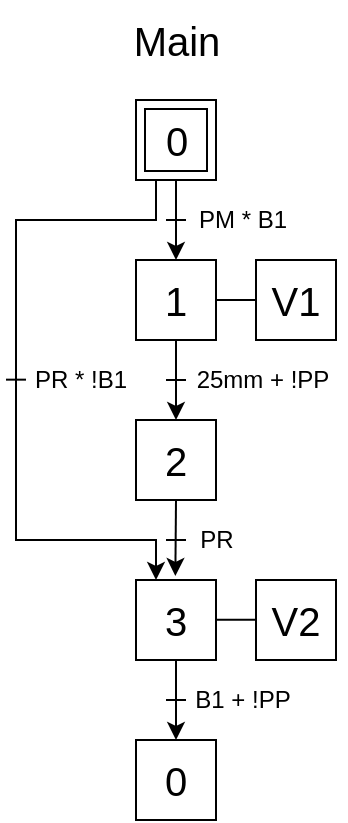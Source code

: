 <mxfile version="22.1.2" type="device">
  <diagram name="Página-1" id="8AGlXTyf6qhKJLY7l6IQ">
    <mxGraphModel dx="264" dy="412" grid="1" gridSize="5" guides="1" tooltips="1" connect="1" arrows="1" fold="1" page="1" pageScale="1" pageWidth="827" pageHeight="1169" math="0" shadow="0">
      <root>
        <mxCell id="0" />
        <mxCell id="1" parent="0" />
        <mxCell id="HCZACGInt_wmzSHM1FGN-8" style="edgeStyle=orthogonalEdgeStyle;rounded=0;orthogonalLoop=1;jettySize=auto;html=1;exitX=0.5;exitY=1;exitDx=0;exitDy=0;entryX=0.5;entryY=0;entryDx=0;entryDy=0;" parent="1" source="HCZACGInt_wmzSHM1FGN-1" target="HCZACGInt_wmzSHM1FGN-4" edge="1">
          <mxGeometry relative="1" as="geometry" />
        </mxCell>
        <mxCell id="cw-4n0ESMkhcPqiXAh8_-47" style="edgeStyle=orthogonalEdgeStyle;rounded=0;orthogonalLoop=1;jettySize=auto;html=1;exitX=0.25;exitY=1;exitDx=0;exitDy=0;entryX=0.25;entryY=0;entryDx=0;entryDy=0;" edge="1" parent="1" source="HCZACGInt_wmzSHM1FGN-1" target="HCZACGInt_wmzSHM1FGN-6">
          <mxGeometry relative="1" as="geometry">
            <Array as="points">
              <mxPoint x="370" y="220" />
              <mxPoint x="300" y="220" />
              <mxPoint x="300" y="380" />
              <mxPoint x="370" y="380" />
            </Array>
          </mxGeometry>
        </mxCell>
        <mxCell id="HCZACGInt_wmzSHM1FGN-1" value="" style="whiteSpace=wrap;html=1;aspect=fixed;" parent="1" vertex="1">
          <mxGeometry x="360" y="160" width="40" height="40" as="geometry" />
        </mxCell>
        <mxCell id="HCZACGInt_wmzSHM1FGN-2" value="0" style="whiteSpace=wrap;html=1;aspect=fixed;fontSize=20;" parent="1" vertex="1">
          <mxGeometry x="364.5" y="164.5" width="31" height="31" as="geometry" />
        </mxCell>
        <mxCell id="HCZACGInt_wmzSHM1FGN-9" style="edgeStyle=orthogonalEdgeStyle;rounded=0;orthogonalLoop=1;jettySize=auto;html=1;exitX=0.5;exitY=1;exitDx=0;exitDy=0;entryX=0.5;entryY=0;entryDx=0;entryDy=0;" parent="1" source="HCZACGInt_wmzSHM1FGN-4" target="HCZACGInt_wmzSHM1FGN-5" edge="1">
          <mxGeometry relative="1" as="geometry" />
        </mxCell>
        <mxCell id="HCZACGInt_wmzSHM1FGN-4" value="1" style="whiteSpace=wrap;html=1;aspect=fixed;fontSize=20;" parent="1" vertex="1">
          <mxGeometry x="360" y="240" width="40" height="40" as="geometry" />
        </mxCell>
        <mxCell id="HCZACGInt_wmzSHM1FGN-5" value="2" style="whiteSpace=wrap;html=1;aspect=fixed;fontSize=20;horizontal=1;" parent="1" vertex="1">
          <mxGeometry x="360" y="320" width="40" height="40" as="geometry" />
        </mxCell>
        <mxCell id="HCZACGInt_wmzSHM1FGN-23" style="edgeStyle=orthogonalEdgeStyle;rounded=0;orthogonalLoop=1;jettySize=auto;html=1;exitX=0.5;exitY=1;exitDx=0;exitDy=0;entryX=0.5;entryY=0;entryDx=0;entryDy=0;" parent="1" source="HCZACGInt_wmzSHM1FGN-6" target="HCZACGInt_wmzSHM1FGN-20" edge="1">
          <mxGeometry relative="1" as="geometry" />
        </mxCell>
        <mxCell id="HCZACGInt_wmzSHM1FGN-6" value="&lt;font style=&quot;font-size: 20px;&quot;&gt;3&lt;/font&gt;" style="whiteSpace=wrap;html=1;aspect=fixed;" parent="1" vertex="1">
          <mxGeometry x="360" y="400" width="40" height="40" as="geometry" />
        </mxCell>
        <mxCell id="HCZACGInt_wmzSHM1FGN-10" style="edgeStyle=orthogonalEdgeStyle;rounded=0;orthogonalLoop=1;jettySize=auto;html=1;exitX=0.5;exitY=1;exitDx=0;exitDy=0;entryX=0.492;entryY=-0.05;entryDx=0;entryDy=0;entryPerimeter=0;" parent="1" source="HCZACGInt_wmzSHM1FGN-5" target="HCZACGInt_wmzSHM1FGN-6" edge="1">
          <mxGeometry relative="1" as="geometry" />
        </mxCell>
        <mxCell id="HCZACGInt_wmzSHM1FGN-12" value="&lt;font style=&quot;font-size: 20px;&quot;&gt;V1&lt;/font&gt;" style="rounded=0;whiteSpace=wrap;html=1;" parent="1" vertex="1">
          <mxGeometry x="420" y="240" width="40" height="40" as="geometry" />
        </mxCell>
        <mxCell id="HCZACGInt_wmzSHM1FGN-14" value="" style="endArrow=none;html=1;rounded=0;" parent="1" edge="1">
          <mxGeometry width="50" height="50" relative="1" as="geometry">
            <mxPoint x="375" y="220" as="sourcePoint" />
            <mxPoint x="385" y="220" as="targetPoint" />
          </mxGeometry>
        </mxCell>
        <mxCell id="HCZACGInt_wmzSHM1FGN-15" value="" style="endArrow=none;html=1;rounded=0;" parent="1" edge="1">
          <mxGeometry width="50" height="50" relative="1" as="geometry">
            <mxPoint x="375" y="300" as="sourcePoint" />
            <mxPoint x="385" y="300" as="targetPoint" />
          </mxGeometry>
        </mxCell>
        <mxCell id="HCZACGInt_wmzSHM1FGN-16" value="" style="endArrow=none;html=1;rounded=0;" parent="1" edge="1">
          <mxGeometry width="50" height="50" relative="1" as="geometry">
            <mxPoint x="375" y="380" as="sourcePoint" />
            <mxPoint x="385" y="380" as="targetPoint" />
          </mxGeometry>
        </mxCell>
        <mxCell id="HCZACGInt_wmzSHM1FGN-20" value="0" style="whiteSpace=wrap;html=1;aspect=fixed;fontSize=20;" parent="1" vertex="1">
          <mxGeometry x="360" y="480" width="40" height="40" as="geometry" />
        </mxCell>
        <mxCell id="HCZACGInt_wmzSHM1FGN-21" value="" style="endArrow=none;html=1;rounded=0;" parent="1" edge="1">
          <mxGeometry width="50" height="50" relative="1" as="geometry">
            <mxPoint x="375" y="460" as="sourcePoint" />
            <mxPoint x="385" y="460" as="targetPoint" />
          </mxGeometry>
        </mxCell>
        <mxCell id="HCZACGInt_wmzSHM1FGN-27" value="" style="endArrow=none;html=1;rounded=0;exitX=1;exitY=0.5;exitDx=0;exitDy=0;entryX=0;entryY=0.5;entryDx=0;entryDy=0;" parent="1" source="HCZACGInt_wmzSHM1FGN-4" target="HCZACGInt_wmzSHM1FGN-12" edge="1">
          <mxGeometry width="50" height="50" relative="1" as="geometry">
            <mxPoint x="330" y="370" as="sourcePoint" />
            <mxPoint x="380" y="320" as="targetPoint" />
          </mxGeometry>
        </mxCell>
        <mxCell id="HCZACGInt_wmzSHM1FGN-33" value="&lt;font style=&quot;font-size: 20px;&quot;&gt;V2&lt;br&gt;&lt;/font&gt;" style="rounded=0;whiteSpace=wrap;html=1;" parent="1" vertex="1">
          <mxGeometry x="420" y="400" width="40" height="40" as="geometry" />
        </mxCell>
        <mxCell id="HCZACGInt_wmzSHM1FGN-35" value="" style="endArrow=none;html=1;rounded=0;exitX=1;exitY=0.5;exitDx=0;exitDy=0;entryX=0;entryY=0.5;entryDx=0;entryDy=0;" parent="1" edge="1">
          <mxGeometry width="50" height="50" relative="1" as="geometry">
            <mxPoint x="400" y="419.86" as="sourcePoint" />
            <mxPoint x="420" y="419.86" as="targetPoint" />
          </mxGeometry>
        </mxCell>
        <mxCell id="cw-4n0ESMkhcPqiXAh8_-3" value="PM * B1" style="text;html=1;align=center;verticalAlign=middle;resizable=0;points=[];autosize=1;strokeColor=none;fillColor=none;" vertex="1" parent="1">
          <mxGeometry x="380" y="205" width="65" height="30" as="geometry" />
        </mxCell>
        <mxCell id="cw-4n0ESMkhcPqiXAh8_-4" value="25mm + !PP" style="text;html=1;align=center;verticalAlign=middle;resizable=0;points=[];autosize=1;strokeColor=none;fillColor=none;" vertex="1" parent="1">
          <mxGeometry x="380" y="285" width="85" height="30" as="geometry" />
        </mxCell>
        <mxCell id="cw-4n0ESMkhcPqiXAh8_-5" value="PR" style="text;html=1;align=center;verticalAlign=middle;resizable=0;points=[];autosize=1;strokeColor=none;fillColor=none;" vertex="1" parent="1">
          <mxGeometry x="380" y="365" width="40" height="30" as="geometry" />
        </mxCell>
        <mxCell id="cw-4n0ESMkhcPqiXAh8_-6" value="B1 + !PP" style="text;html=1;align=center;verticalAlign=middle;resizable=0;points=[];autosize=1;strokeColor=none;fillColor=none;" vertex="1" parent="1">
          <mxGeometry x="378" y="445" width="70" height="30" as="geometry" />
        </mxCell>
        <mxCell id="cw-4n0ESMkhcPqiXAh8_-7" value="&lt;font style=&quot;font-size: 20px;&quot;&gt;Main&lt;/font&gt;" style="text;html=1;align=center;verticalAlign=middle;resizable=0;points=[];autosize=1;strokeColor=none;fillColor=none;" vertex="1" parent="1">
          <mxGeometry x="347.5" y="110" width="65" height="40" as="geometry" />
        </mxCell>
        <mxCell id="cw-4n0ESMkhcPqiXAh8_-48" value="" style="endArrow=none;html=1;rounded=0;" edge="1" parent="1">
          <mxGeometry width="50" height="50" relative="1" as="geometry">
            <mxPoint x="305" y="299.83" as="sourcePoint" />
            <mxPoint x="295" y="299.83" as="targetPoint" />
          </mxGeometry>
        </mxCell>
        <mxCell id="cw-4n0ESMkhcPqiXAh8_-49" value="PR * !B1" style="text;html=1;align=center;verticalAlign=middle;resizable=0;points=[];autosize=1;strokeColor=none;fillColor=none;" vertex="1" parent="1">
          <mxGeometry x="299.5" y="285" width="65" height="30" as="geometry" />
        </mxCell>
      </root>
    </mxGraphModel>
  </diagram>
</mxfile>

